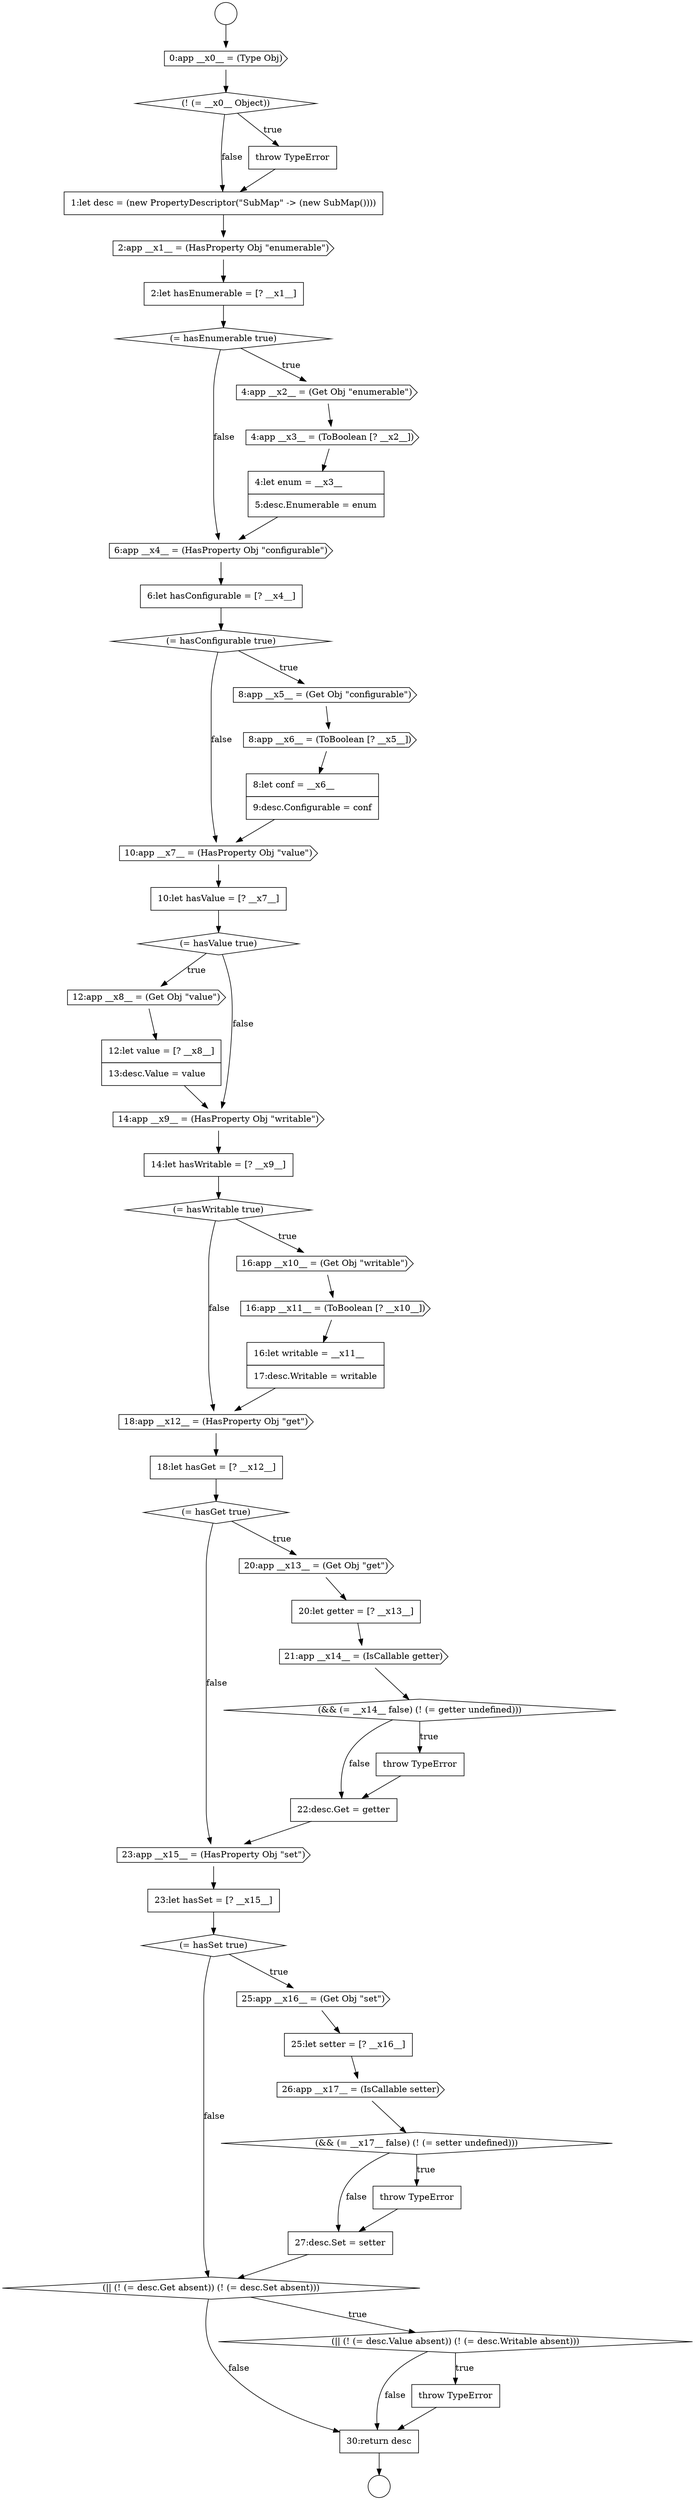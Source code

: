 digraph {
  node189 [shape=cds, label=<<font color="black">21:app __x14__ = (IsCallable getter)</font>> color="black" fillcolor="white" style=filled]
  node201 [shape=none, margin=0, label=<<font color="black">
    <table border="0" cellborder="1" cellspacing="0" cellpadding="10">
      <tr><td align="left">27:desc.Set = setter</td></tr>
    </table>
  </font>> color="black" fillcolor="white" style=filled]
  node197 [shape=none, margin=0, label=<<font color="black">
    <table border="0" cellborder="1" cellspacing="0" cellpadding="10">
      <tr><td align="left">25:let setter = [? __x16__]</td></tr>
    </table>
  </font>> color="black" fillcolor="white" style=filled]
  node193 [shape=cds, label=<<font color="black">23:app __x15__ = (HasProperty Obj &quot;set&quot;)</font>> color="black" fillcolor="white" style=filled]
  node173 [shape=cds, label=<<font color="black">10:app __x7__ = (HasProperty Obj &quot;value&quot;)</font>> color="black" fillcolor="white" style=filled]
  node205 [shape=none, margin=0, label=<<font color="black">
    <table border="0" cellborder="1" cellspacing="0" cellpadding="10">
      <tr><td align="left">30:return desc</td></tr>
    </table>
  </font>> color="black" fillcolor="white" style=filled]
  node167 [shape=cds, label=<<font color="black">6:app __x4__ = (HasProperty Obj &quot;configurable&quot;)</font>> color="black" fillcolor="white" style=filled]
  node175 [shape=diamond, label=<<font color="black">(= hasValue true)</font>> color="black" fillcolor="white" style=filled]
  node203 [shape=diamond, label=<<font color="black">(|| (! (= desc.Value absent)) (! (= desc.Writable absent)))</font>> color="black" fillcolor="white" style=filled]
  node195 [shape=diamond, label=<<font color="black">(= hasSet true)</font>> color="black" fillcolor="white" style=filled]
  node170 [shape=cds, label=<<font color="black">8:app __x5__ = (Get Obj &quot;configurable&quot;)</font>> color="black" fillcolor="white" style=filled]
  node202 [shape=diamond, label=<<font color="black">(|| (! (= desc.Get absent)) (! (= desc.Set absent)))</font>> color="black" fillcolor="white" style=filled]
  node174 [shape=none, margin=0, label=<<font color="black">
    <table border="0" cellborder="1" cellspacing="0" cellpadding="10">
      <tr><td align="left">10:let hasValue = [? __x7__]</td></tr>
    </table>
  </font>> color="black" fillcolor="white" style=filled]
  node185 [shape=none, margin=0, label=<<font color="black">
    <table border="0" cellborder="1" cellspacing="0" cellpadding="10">
      <tr><td align="left">18:let hasGet = [? __x12__]</td></tr>
    </table>
  </font>> color="black" fillcolor="white" style=filled]
  node184 [shape=cds, label=<<font color="black">18:app __x12__ = (HasProperty Obj &quot;get&quot;)</font>> color="black" fillcolor="white" style=filled]
  node196 [shape=cds, label=<<font color="black">25:app __x16__ = (Get Obj &quot;set&quot;)</font>> color="black" fillcolor="white" style=filled]
  node157 [shape=cds, label=<<font color="black">0:app __x0__ = (Type Obj)</font>> color="black" fillcolor="white" style=filled]
  node164 [shape=cds, label=<<font color="black">4:app __x2__ = (Get Obj &quot;enumerable&quot;)</font>> color="black" fillcolor="white" style=filled]
  node179 [shape=none, margin=0, label=<<font color="black">
    <table border="0" cellborder="1" cellspacing="0" cellpadding="10">
      <tr><td align="left">14:let hasWritable = [? __x9__]</td></tr>
    </table>
  </font>> color="black" fillcolor="white" style=filled]
  node160 [shape=none, margin=0, label=<<font color="black">
    <table border="0" cellborder="1" cellspacing="0" cellpadding="10">
      <tr><td align="left">1:let desc = (new PropertyDescriptor(&quot;SubMap&quot; -&gt; (new SubMap())))</td></tr>
    </table>
  </font>> color="black" fillcolor="white" style=filled]
  node192 [shape=none, margin=0, label=<<font color="black">
    <table border="0" cellborder="1" cellspacing="0" cellpadding="10">
      <tr><td align="left">22:desc.Get = getter</td></tr>
    </table>
  </font>> color="black" fillcolor="white" style=filled]
  node165 [shape=cds, label=<<font color="black">4:app __x3__ = (ToBoolean [? __x2__])</font>> color="black" fillcolor="white" style=filled]
  node156 [shape=circle label=" " color="black" fillcolor="white" style=filled]
  node188 [shape=none, margin=0, label=<<font color="black">
    <table border="0" cellborder="1" cellspacing="0" cellpadding="10">
      <tr><td align="left">20:let getter = [? __x13__]</td></tr>
    </table>
  </font>> color="black" fillcolor="white" style=filled]
  node169 [shape=diamond, label=<<font color="black">(= hasConfigurable true)</font>> color="black" fillcolor="white" style=filled]
  node166 [shape=none, margin=0, label=<<font color="black">
    <table border="0" cellborder="1" cellspacing="0" cellpadding="10">
      <tr><td align="left">4:let enum = __x3__</td></tr>
      <tr><td align="left">5:desc.Enumerable = enum</td></tr>
    </table>
  </font>> color="black" fillcolor="white" style=filled]
  node161 [shape=cds, label=<<font color="black">2:app __x1__ = (HasProperty Obj &quot;enumerable&quot;)</font>> color="black" fillcolor="white" style=filled]
  node180 [shape=diamond, label=<<font color="black">(= hasWritable true)</font>> color="black" fillcolor="white" style=filled]
  node176 [shape=cds, label=<<font color="black">12:app __x8__ = (Get Obj &quot;value&quot;)</font>> color="black" fillcolor="white" style=filled]
  node191 [shape=none, margin=0, label=<<font color="black">
    <table border="0" cellborder="1" cellspacing="0" cellpadding="10">
      <tr><td align="left">throw TypeError</td></tr>
    </table>
  </font>> color="black" fillcolor="white" style=filled]
  node204 [shape=none, margin=0, label=<<font color="black">
    <table border="0" cellborder="1" cellspacing="0" cellpadding="10">
      <tr><td align="left">throw TypeError</td></tr>
    </table>
  </font>> color="black" fillcolor="white" style=filled]
  node181 [shape=cds, label=<<font color="black">16:app __x10__ = (Get Obj &quot;writable&quot;)</font>> color="black" fillcolor="white" style=filled]
  node159 [shape=none, margin=0, label=<<font color="black">
    <table border="0" cellborder="1" cellspacing="0" cellpadding="10">
      <tr><td align="left">throw TypeError</td></tr>
    </table>
  </font>> color="black" fillcolor="white" style=filled]
  node187 [shape=cds, label=<<font color="black">20:app __x13__ = (Get Obj &quot;get&quot;)</font>> color="black" fillcolor="white" style=filled]
  node172 [shape=none, margin=0, label=<<font color="black">
    <table border="0" cellborder="1" cellspacing="0" cellpadding="10">
      <tr><td align="left">8:let conf = __x6__</td></tr>
      <tr><td align="left">9:desc.Configurable = conf</td></tr>
    </table>
  </font>> color="black" fillcolor="white" style=filled]
  node155 [shape=circle label=" " color="black" fillcolor="white" style=filled]
  node198 [shape=cds, label=<<font color="black">26:app __x17__ = (IsCallable setter)</font>> color="black" fillcolor="white" style=filled]
  node162 [shape=none, margin=0, label=<<font color="black">
    <table border="0" cellborder="1" cellspacing="0" cellpadding="10">
      <tr><td align="left">2:let hasEnumerable = [? __x1__]</td></tr>
    </table>
  </font>> color="black" fillcolor="white" style=filled]
  node194 [shape=none, margin=0, label=<<font color="black">
    <table border="0" cellborder="1" cellspacing="0" cellpadding="10">
      <tr><td align="left">23:let hasSet = [? __x15__]</td></tr>
    </table>
  </font>> color="black" fillcolor="white" style=filled]
  node199 [shape=diamond, label=<<font color="black">(&amp;&amp; (= __x17__ false) (! (= setter undefined)))</font>> color="black" fillcolor="white" style=filled]
  node177 [shape=none, margin=0, label=<<font color="black">
    <table border="0" cellborder="1" cellspacing="0" cellpadding="10">
      <tr><td align="left">12:let value = [? __x8__]</td></tr>
      <tr><td align="left">13:desc.Value = value</td></tr>
    </table>
  </font>> color="black" fillcolor="white" style=filled]
  node182 [shape=cds, label=<<font color="black">16:app __x11__ = (ToBoolean [? __x10__])</font>> color="black" fillcolor="white" style=filled]
  node158 [shape=diamond, label=<<font color="black">(! (= __x0__ Object))</font>> color="black" fillcolor="white" style=filled]
  node186 [shape=diamond, label=<<font color="black">(= hasGet true)</font>> color="black" fillcolor="white" style=filled]
  node171 [shape=cds, label=<<font color="black">8:app __x6__ = (ToBoolean [? __x5__])</font>> color="black" fillcolor="white" style=filled]
  node168 [shape=none, margin=0, label=<<font color="black">
    <table border="0" cellborder="1" cellspacing="0" cellpadding="10">
      <tr><td align="left">6:let hasConfigurable = [? __x4__]</td></tr>
    </table>
  </font>> color="black" fillcolor="white" style=filled]
  node190 [shape=diamond, label=<<font color="black">(&amp;&amp; (= __x14__ false) (! (= getter undefined)))</font>> color="black" fillcolor="white" style=filled]
  node183 [shape=none, margin=0, label=<<font color="black">
    <table border="0" cellborder="1" cellspacing="0" cellpadding="10">
      <tr><td align="left">16:let writable = __x11__</td></tr>
      <tr><td align="left">17:desc.Writable = writable</td></tr>
    </table>
  </font>> color="black" fillcolor="white" style=filled]
  node178 [shape=cds, label=<<font color="black">14:app __x9__ = (HasProperty Obj &quot;writable&quot;)</font>> color="black" fillcolor="white" style=filled]
  node163 [shape=diamond, label=<<font color="black">(= hasEnumerable true)</font>> color="black" fillcolor="white" style=filled]
  node200 [shape=none, margin=0, label=<<font color="black">
    <table border="0" cellborder="1" cellspacing="0" cellpadding="10">
      <tr><td align="left">throw TypeError</td></tr>
    </table>
  </font>> color="black" fillcolor="white" style=filled]
  node169 -> node170 [label=<<font color="black">true</font>> color="black"]
  node169 -> node173 [label=<<font color="black">false</font>> color="black"]
  node165 -> node166 [ color="black"]
  node159 -> node160 [ color="black"]
  node200 -> node201 [ color="black"]
  node158 -> node159 [label=<<font color="black">true</font>> color="black"]
  node158 -> node160 [label=<<font color="black">false</font>> color="black"]
  node155 -> node157 [ color="black"]
  node173 -> node174 [ color="black"]
  node197 -> node198 [ color="black"]
  node184 -> node185 [ color="black"]
  node172 -> node173 [ color="black"]
  node205 -> node156 [ color="black"]
  node183 -> node184 [ color="black"]
  node161 -> node162 [ color="black"]
  node202 -> node203 [label=<<font color="black">true</font>> color="black"]
  node202 -> node205 [label=<<font color="black">false</font>> color="black"]
  node180 -> node181 [label=<<font color="black">true</font>> color="black"]
  node180 -> node184 [label=<<font color="black">false</font>> color="black"]
  node162 -> node163 [ color="black"]
  node176 -> node177 [ color="black"]
  node157 -> node158 [ color="black"]
  node194 -> node195 [ color="black"]
  node168 -> node169 [ color="black"]
  node195 -> node196 [label=<<font color="black">true</font>> color="black"]
  node195 -> node202 [label=<<font color="black">false</font>> color="black"]
  node189 -> node190 [ color="black"]
  node160 -> node161 [ color="black"]
  node190 -> node191 [label=<<font color="black">true</font>> color="black"]
  node190 -> node192 [label=<<font color="black">false</font>> color="black"]
  node174 -> node175 [ color="black"]
  node175 -> node176 [label=<<font color="black">true</font>> color="black"]
  node175 -> node178 [label=<<font color="black">false</font>> color="black"]
  node198 -> node199 [ color="black"]
  node187 -> node188 [ color="black"]
  node191 -> node192 [ color="black"]
  node199 -> node200 [label=<<font color="black">true</font>> color="black"]
  node199 -> node201 [label=<<font color="black">false</font>> color="black"]
  node170 -> node171 [ color="black"]
  node181 -> node182 [ color="black"]
  node171 -> node172 [ color="black"]
  node178 -> node179 [ color="black"]
  node193 -> node194 [ color="black"]
  node163 -> node164 [label=<<font color="black">true</font>> color="black"]
  node163 -> node167 [label=<<font color="black">false</font>> color="black"]
  node186 -> node187 [label=<<font color="black">true</font>> color="black"]
  node186 -> node193 [label=<<font color="black">false</font>> color="black"]
  node196 -> node197 [ color="black"]
  node185 -> node186 [ color="black"]
  node192 -> node193 [ color="black"]
  node166 -> node167 [ color="black"]
  node164 -> node165 [ color="black"]
  node201 -> node202 [ color="black"]
  node167 -> node168 [ color="black"]
  node203 -> node204 [label=<<font color="black">true</font>> color="black"]
  node203 -> node205 [label=<<font color="black">false</font>> color="black"]
  node179 -> node180 [ color="black"]
  node204 -> node205 [ color="black"]
  node182 -> node183 [ color="black"]
  node177 -> node178 [ color="black"]
  node188 -> node189 [ color="black"]
}
